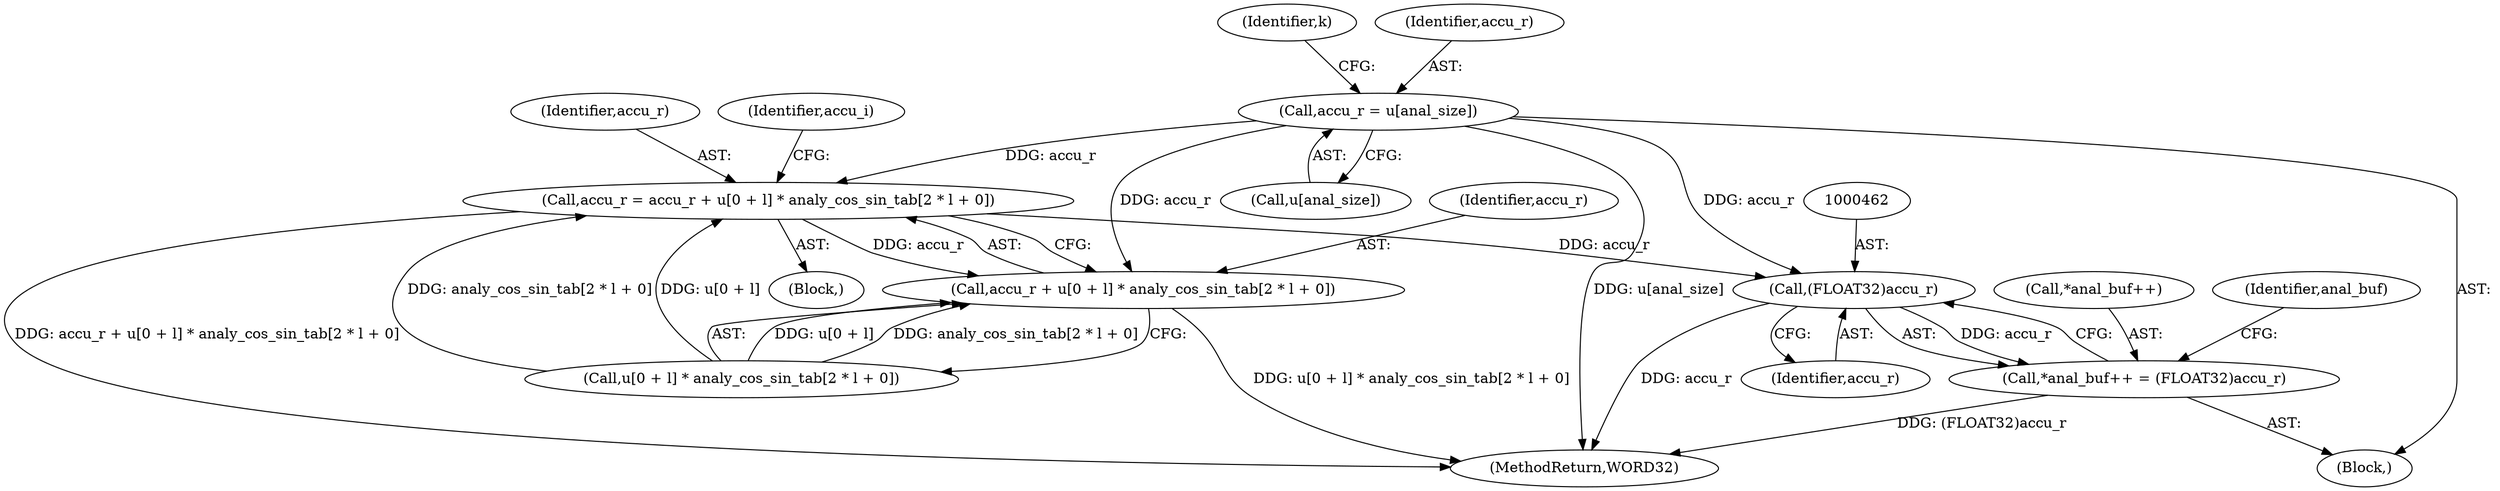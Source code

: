 digraph "0_Android_04e8cd58f075bec5892e369c8deebca9c67e855c_2@array" {
"1000385" [label="(Call,accu_r = u[anal_size])"];
"1000416" [label="(Call,accu_r = accu_r + u[0 + l] * analy_cos_sin_tab[2 * l + 0])"];
"1000418" [label="(Call,accu_r + u[0 + l] * analy_cos_sin_tab[2 * l + 0])"];
"1000461" [label="(Call,(FLOAT32)accu_r)"];
"1000457" [label="(Call,*anal_buf++ = (FLOAT32)accu_r)"];
"1000417" [label="(Identifier,accu_r)"];
"1000392" [label="(Identifier,k)"];
"1000420" [label="(Call,u[0 + l] * analy_cos_sin_tab[2 * l + 0])"];
"1000384" [label="(Block,)"];
"1000463" [label="(Identifier,accu_r)"];
"1000457" [label="(Call,*anal_buf++ = (FLOAT32)accu_r)"];
"1000387" [label="(Call,u[anal_size])"];
"1000458" [label="(Call,*anal_buf++)"];
"1000385" [label="(Call,accu_r = u[anal_size])"];
"1000386" [label="(Identifier,accu_r)"];
"1000434" [label="(Identifier,accu_i)"];
"1000419" [label="(Identifier,accu_r)"];
"1000579" [label="(MethodReturn,WORD32)"];
"1000461" [label="(Call,(FLOAT32)accu_r)"];
"1000418" [label="(Call,accu_r + u[0 + l] * analy_cos_sin_tab[2 * l + 0])"];
"1000467" [label="(Identifier,anal_buf)"];
"1000415" [label="(Block,)"];
"1000416" [label="(Call,accu_r = accu_r + u[0 + l] * analy_cos_sin_tab[2 * l + 0])"];
"1000385" -> "1000384"  [label="AST: "];
"1000385" -> "1000387"  [label="CFG: "];
"1000386" -> "1000385"  [label="AST: "];
"1000387" -> "1000385"  [label="AST: "];
"1000392" -> "1000385"  [label="CFG: "];
"1000385" -> "1000579"  [label="DDG: u[anal_size]"];
"1000385" -> "1000416"  [label="DDG: accu_r"];
"1000385" -> "1000418"  [label="DDG: accu_r"];
"1000385" -> "1000461"  [label="DDG: accu_r"];
"1000416" -> "1000415"  [label="AST: "];
"1000416" -> "1000418"  [label="CFG: "];
"1000417" -> "1000416"  [label="AST: "];
"1000418" -> "1000416"  [label="AST: "];
"1000434" -> "1000416"  [label="CFG: "];
"1000416" -> "1000579"  [label="DDG: accu_r + u[0 + l] * analy_cos_sin_tab[2 * l + 0]"];
"1000420" -> "1000416"  [label="DDG: u[0 + l]"];
"1000420" -> "1000416"  [label="DDG: analy_cos_sin_tab[2 * l + 0]"];
"1000416" -> "1000418"  [label="DDG: accu_r"];
"1000416" -> "1000461"  [label="DDG: accu_r"];
"1000418" -> "1000420"  [label="CFG: "];
"1000419" -> "1000418"  [label="AST: "];
"1000420" -> "1000418"  [label="AST: "];
"1000418" -> "1000579"  [label="DDG: u[0 + l] * analy_cos_sin_tab[2 * l + 0]"];
"1000420" -> "1000418"  [label="DDG: u[0 + l]"];
"1000420" -> "1000418"  [label="DDG: analy_cos_sin_tab[2 * l + 0]"];
"1000461" -> "1000457"  [label="AST: "];
"1000461" -> "1000463"  [label="CFG: "];
"1000462" -> "1000461"  [label="AST: "];
"1000463" -> "1000461"  [label="AST: "];
"1000457" -> "1000461"  [label="CFG: "];
"1000461" -> "1000579"  [label="DDG: accu_r"];
"1000461" -> "1000457"  [label="DDG: accu_r"];
"1000457" -> "1000384"  [label="AST: "];
"1000458" -> "1000457"  [label="AST: "];
"1000467" -> "1000457"  [label="CFG: "];
"1000457" -> "1000579"  [label="DDG: (FLOAT32)accu_r"];
}
